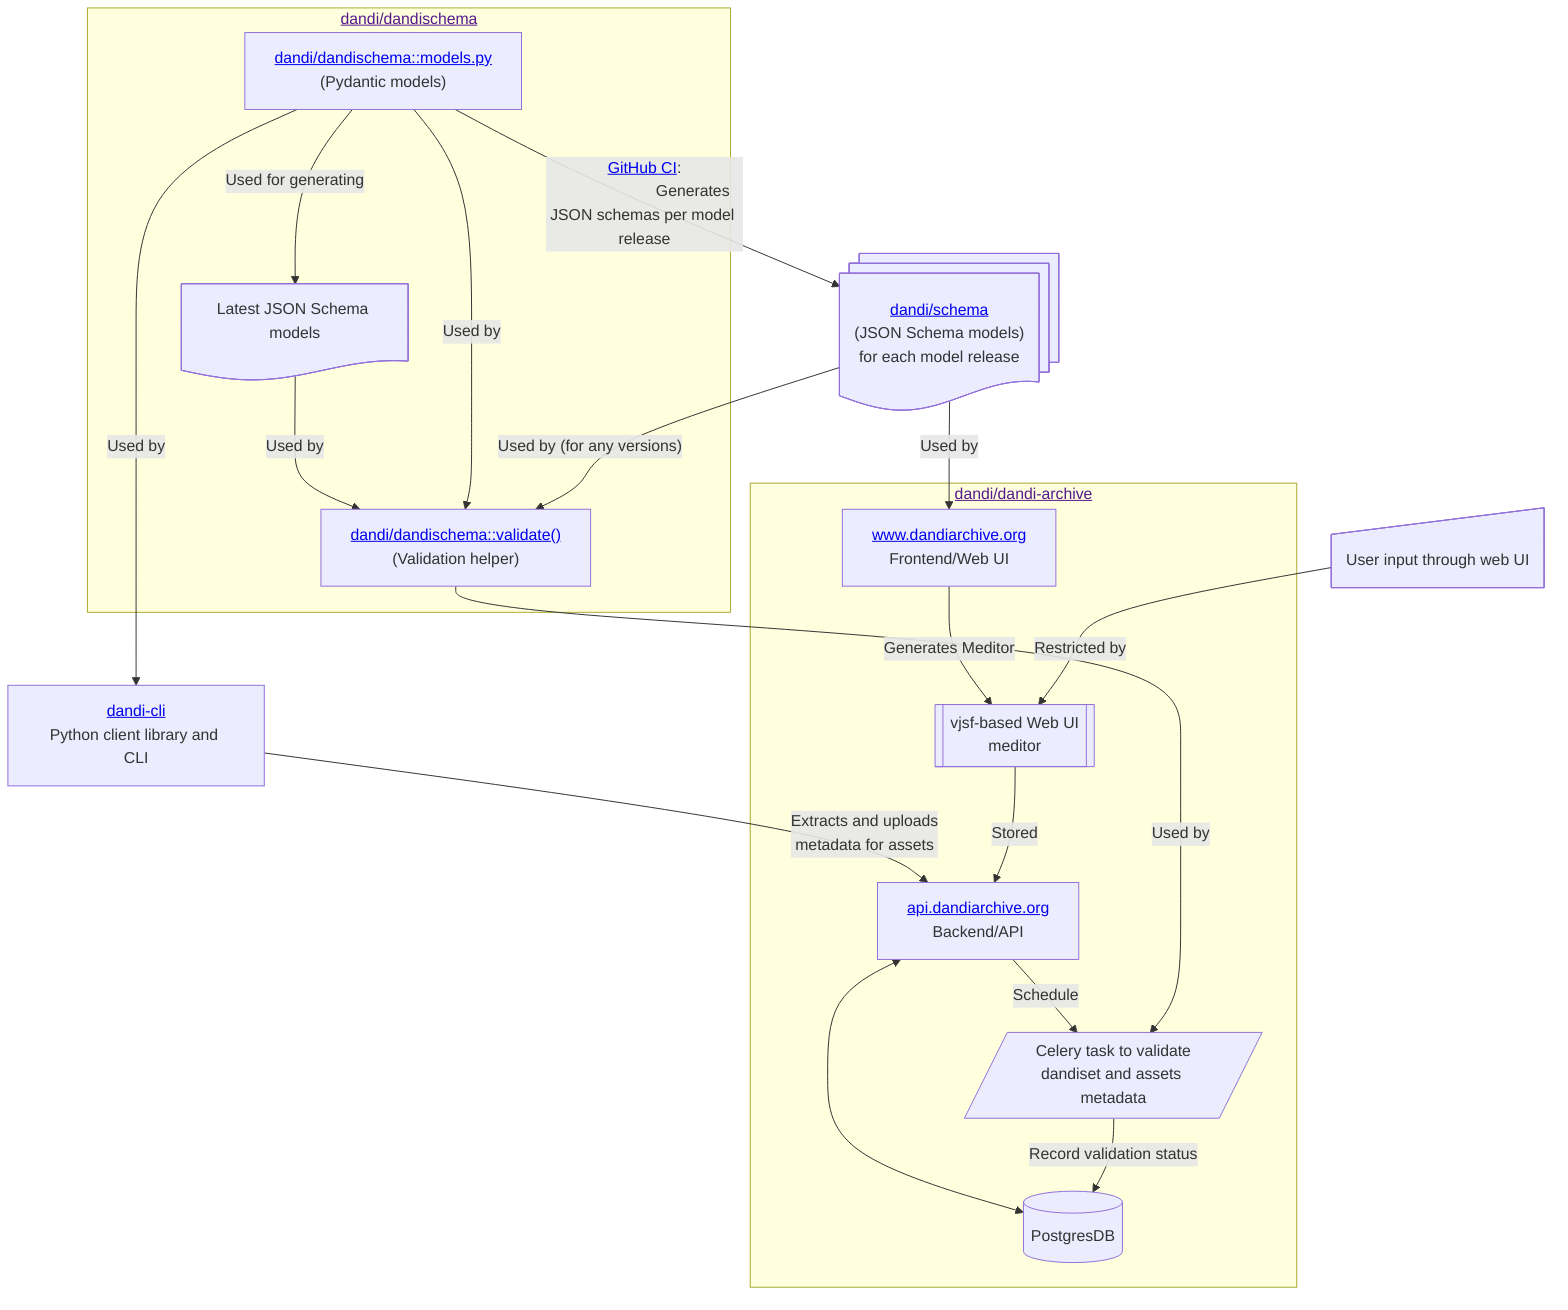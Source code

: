 flowchart TD
    dandi_json["<a href='https://github.com/dandi/schema'>dandi/schema</a><br/>(JSON Schema models)<br/>for each model release"]@{ shape: docs }
    dandi_cli["<a href='https://github.com/dandi/dandi-cli'>dandi-cli</a><br/>Python client library and CLI"]
    web_input["User input through web UI"]@{ shape: manual-input }

    subgraph "<a href=''>dandi/dandischema</a>"
        %% nodes
        dandi_pydantic["<a href='https://github.com/dandi/dandi-schema/blob/master/dandischema/models.py'>dandi/dandischema::models.py</a><br/>(Pydantic models)"]
        dandi_validate["<a href='https://github.com/dandi/dandi-schema/blob/c3007768e002c9f51ea37b5e6b3628f7f7f20943/dandischema/metadata.py#L195'>dandi/dandischema::validate()</a><br/>(Validation helper)"]
        dandi_json_runtime[Latest JSON Schema models]@{ shape: doc }

        %% edges
        dandi_pydantic -->|Used for generating| dandi_json_runtime -->|Used by| dandi_validate
    end

    subgraph "<a href=''>dandi/dandi-archive</a>"
        %% nodes
        dandi_archive_db[(PostgresDB)]
        dandi_archive_backend["<a href='https://api.dandiarchive.org'>api.dandiarchive.org</a><br/>Backend/API"]
        dandi_archive_frontend["<a href='https://www.dandiarchive.org'>www.dandiarchive.org</a><br/>Frontend/Web UI"]
        %% user_input_data["User input data"]@{ shape: manual-input }
        meditor[[vjsf-based Web UI<br/>meditor]]
        dandi_archive_validate[/Celery task to validate<br/>dandiset and assets metadata/]
    end

    dandi_pydantic -->|<a href="https://github.com/dandi/dandi-schema/blob/master/.github/workflows/release.yml">GitHub CI</a>:
                       Generates JSON schemas per model release| dandi_json

    %% dandi/dandischema does use JSON schema models during validation

    dandi_pydantic -->|Used by| dandi_cli
    dandi_pydantic -->|Used by| dandi_validate
    dandi_json -->|"Used by (for any versions)"| dandi_validate

    dandi_archive_backend --> |Schedule| dandi_archive_validate
    dandi_archive_backend <--->  dandi_archive_db
    dandi_validate -->|Used by| dandi_archive_validate
    %%?? dandi_validate -->|Used by| dandi_cli

    %% dandi_json -->|Used by| dandi_archive_backend
    dandi_json -->|Used by| dandi_archive_frontend


    %% datasets[NWB/BIDS]
    %% user_input_data --> |Expressed as| datasets
    %%  datasets --> |Extracts metadata by| dandi_cli
    dandi_cli --> |Extracts and uploads<br/>metadata for assets| dandi_archive_backend
    %% We always upload Asset pyndatic model, but it might be minimally
    %% populated if there was an error while extracting metadata

    dandi_archive_frontend --> |Generates Meditor| meditor
    web_input --> | Restricted by| meditor
    meditor --> |Stored| dandi_archive_backend

    dandi_archive_validate --> |Record validation status| dandi_archive_db